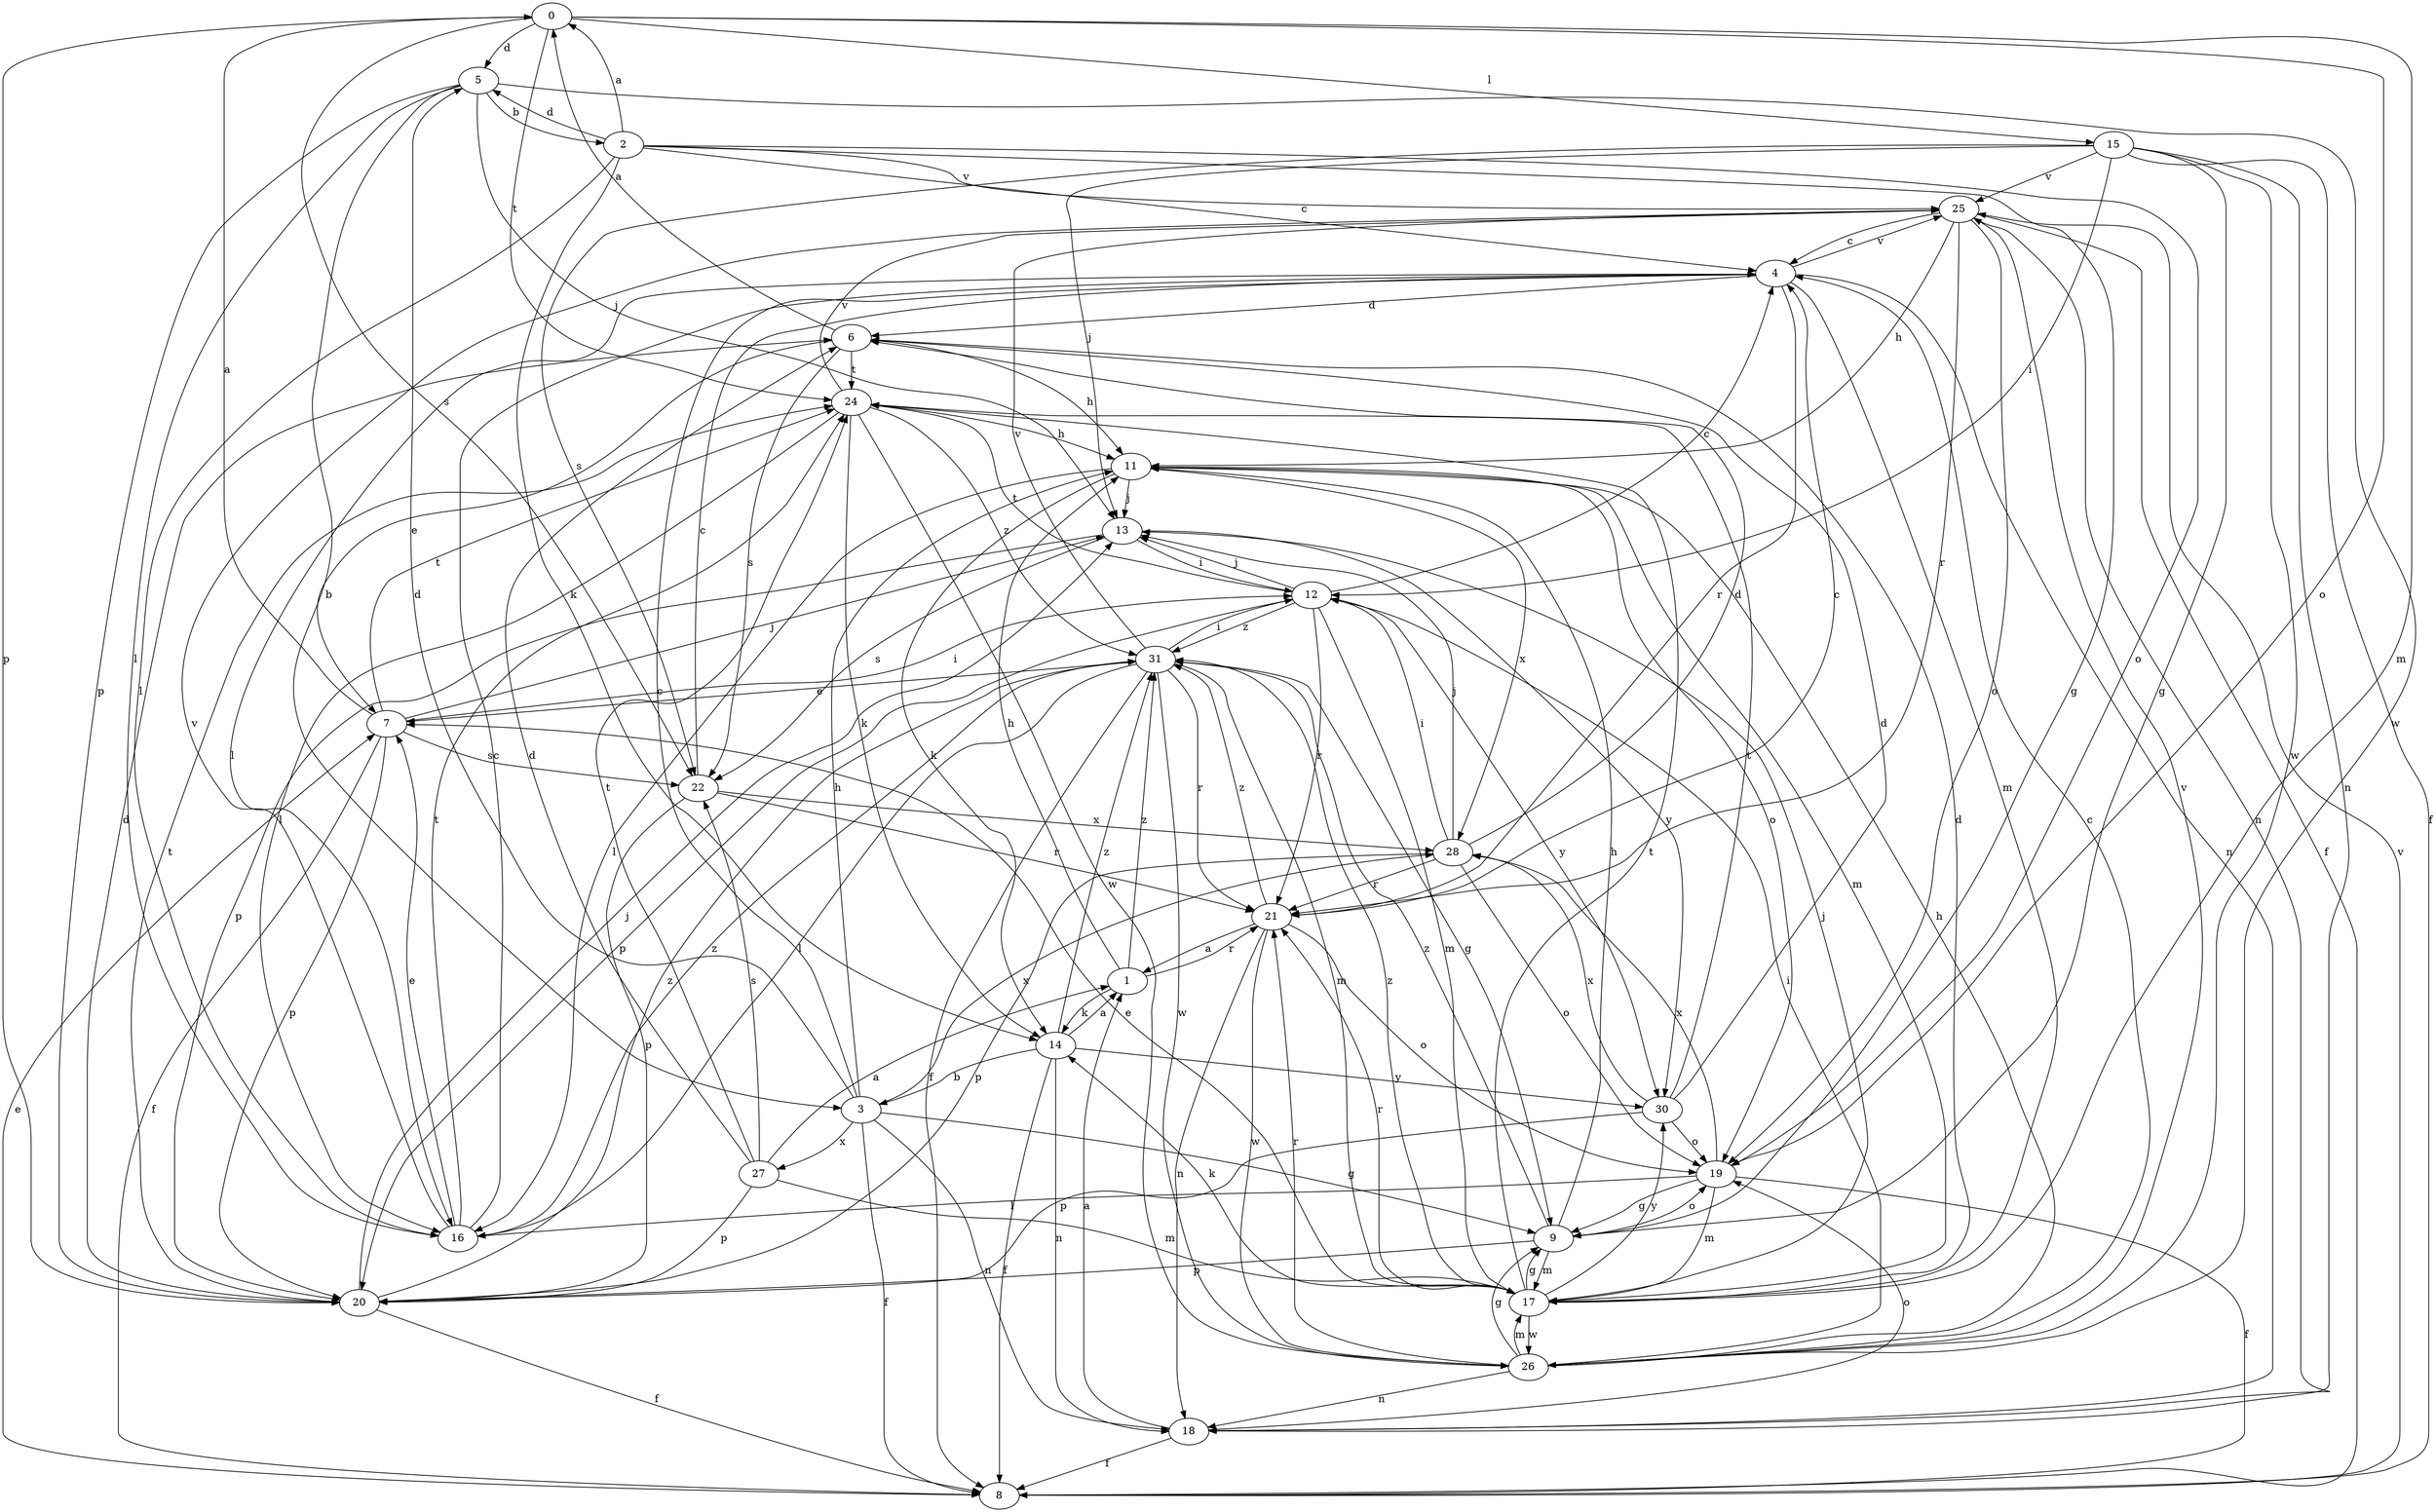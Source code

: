 strict digraph  {
0;
1;
2;
3;
4;
5;
6;
7;
8;
9;
11;
12;
13;
14;
15;
16;
17;
18;
19;
20;
21;
22;
24;
25;
26;
27;
28;
30;
31;
0 -> 5  [label=d];
0 -> 15  [label=l];
0 -> 17  [label=m];
0 -> 19  [label=o];
0 -> 20  [label=p];
0 -> 22  [label=s];
0 -> 24  [label=t];
1 -> 11  [label=h];
1 -> 14  [label=k];
1 -> 21  [label=r];
1 -> 31  [label=z];
2 -> 0  [label=a];
2 -> 4  [label=c];
2 -> 5  [label=d];
2 -> 9  [label=g];
2 -> 14  [label=k];
2 -> 16  [label=l];
2 -> 19  [label=o];
2 -> 25  [label=v];
3 -> 4  [label=c];
3 -> 5  [label=d];
3 -> 8  [label=f];
3 -> 9  [label=g];
3 -> 11  [label=h];
3 -> 18  [label=n];
3 -> 27  [label=x];
3 -> 28  [label=x];
4 -> 6  [label=d];
4 -> 16  [label=l];
4 -> 17  [label=m];
4 -> 18  [label=n];
4 -> 21  [label=r];
4 -> 25  [label=v];
5 -> 2  [label=b];
5 -> 3  [label=b];
5 -> 13  [label=j];
5 -> 16  [label=l];
5 -> 20  [label=p];
5 -> 26  [label=w];
6 -> 0  [label=a];
6 -> 7  [label=e];
6 -> 11  [label=h];
6 -> 22  [label=s];
6 -> 24  [label=t];
7 -> 0  [label=a];
7 -> 8  [label=f];
7 -> 12  [label=i];
7 -> 13  [label=j];
7 -> 20  [label=p];
7 -> 22  [label=s];
7 -> 24  [label=t];
8 -> 7  [label=e];
8 -> 25  [label=v];
9 -> 11  [label=h];
9 -> 17  [label=m];
9 -> 19  [label=o];
9 -> 20  [label=p];
9 -> 31  [label=z];
11 -> 13  [label=j];
11 -> 14  [label=k];
11 -> 16  [label=l];
11 -> 17  [label=m];
11 -> 19  [label=o];
11 -> 28  [label=x];
12 -> 4  [label=c];
12 -> 13  [label=j];
12 -> 17  [label=m];
12 -> 20  [label=p];
12 -> 21  [label=r];
12 -> 24  [label=t];
12 -> 30  [label=y];
12 -> 31  [label=z];
13 -> 12  [label=i];
13 -> 20  [label=p];
13 -> 22  [label=s];
13 -> 30  [label=y];
14 -> 1  [label=a];
14 -> 3  [label=b];
14 -> 8  [label=f];
14 -> 18  [label=n];
14 -> 30  [label=y];
14 -> 31  [label=z];
15 -> 8  [label=f];
15 -> 9  [label=g];
15 -> 12  [label=i];
15 -> 13  [label=j];
15 -> 18  [label=n];
15 -> 22  [label=s];
15 -> 25  [label=v];
15 -> 26  [label=w];
16 -> 4  [label=c];
16 -> 7  [label=e];
16 -> 24  [label=t];
16 -> 25  [label=v];
16 -> 31  [label=z];
17 -> 6  [label=d];
17 -> 7  [label=e];
17 -> 9  [label=g];
17 -> 13  [label=j];
17 -> 14  [label=k];
17 -> 21  [label=r];
17 -> 24  [label=t];
17 -> 26  [label=w];
17 -> 30  [label=y];
17 -> 31  [label=z];
18 -> 1  [label=a];
18 -> 8  [label=f];
18 -> 19  [label=o];
19 -> 8  [label=f];
19 -> 9  [label=g];
19 -> 16  [label=l];
19 -> 17  [label=m];
19 -> 28  [label=x];
20 -> 6  [label=d];
20 -> 8  [label=f];
20 -> 13  [label=j];
20 -> 24  [label=t];
20 -> 31  [label=z];
21 -> 1  [label=a];
21 -> 4  [label=c];
21 -> 18  [label=n];
21 -> 19  [label=o];
21 -> 26  [label=w];
21 -> 31  [label=z];
22 -> 4  [label=c];
22 -> 20  [label=p];
22 -> 21  [label=r];
22 -> 28  [label=x];
24 -> 11  [label=h];
24 -> 14  [label=k];
24 -> 16  [label=l];
24 -> 25  [label=v];
24 -> 26  [label=w];
24 -> 31  [label=z];
25 -> 4  [label=c];
25 -> 8  [label=f];
25 -> 11  [label=h];
25 -> 18  [label=n];
25 -> 19  [label=o];
25 -> 21  [label=r];
26 -> 4  [label=c];
26 -> 9  [label=g];
26 -> 11  [label=h];
26 -> 12  [label=i];
26 -> 17  [label=m];
26 -> 18  [label=n];
26 -> 21  [label=r];
26 -> 25  [label=v];
27 -> 1  [label=a];
27 -> 6  [label=d];
27 -> 17  [label=m];
27 -> 20  [label=p];
27 -> 22  [label=s];
27 -> 24  [label=t];
28 -> 6  [label=d];
28 -> 12  [label=i];
28 -> 13  [label=j];
28 -> 19  [label=o];
28 -> 20  [label=p];
28 -> 21  [label=r];
30 -> 6  [label=d];
30 -> 19  [label=o];
30 -> 20  [label=p];
30 -> 24  [label=t];
30 -> 28  [label=x];
31 -> 7  [label=e];
31 -> 8  [label=f];
31 -> 9  [label=g];
31 -> 12  [label=i];
31 -> 16  [label=l];
31 -> 17  [label=m];
31 -> 21  [label=r];
31 -> 25  [label=v];
31 -> 26  [label=w];
}
